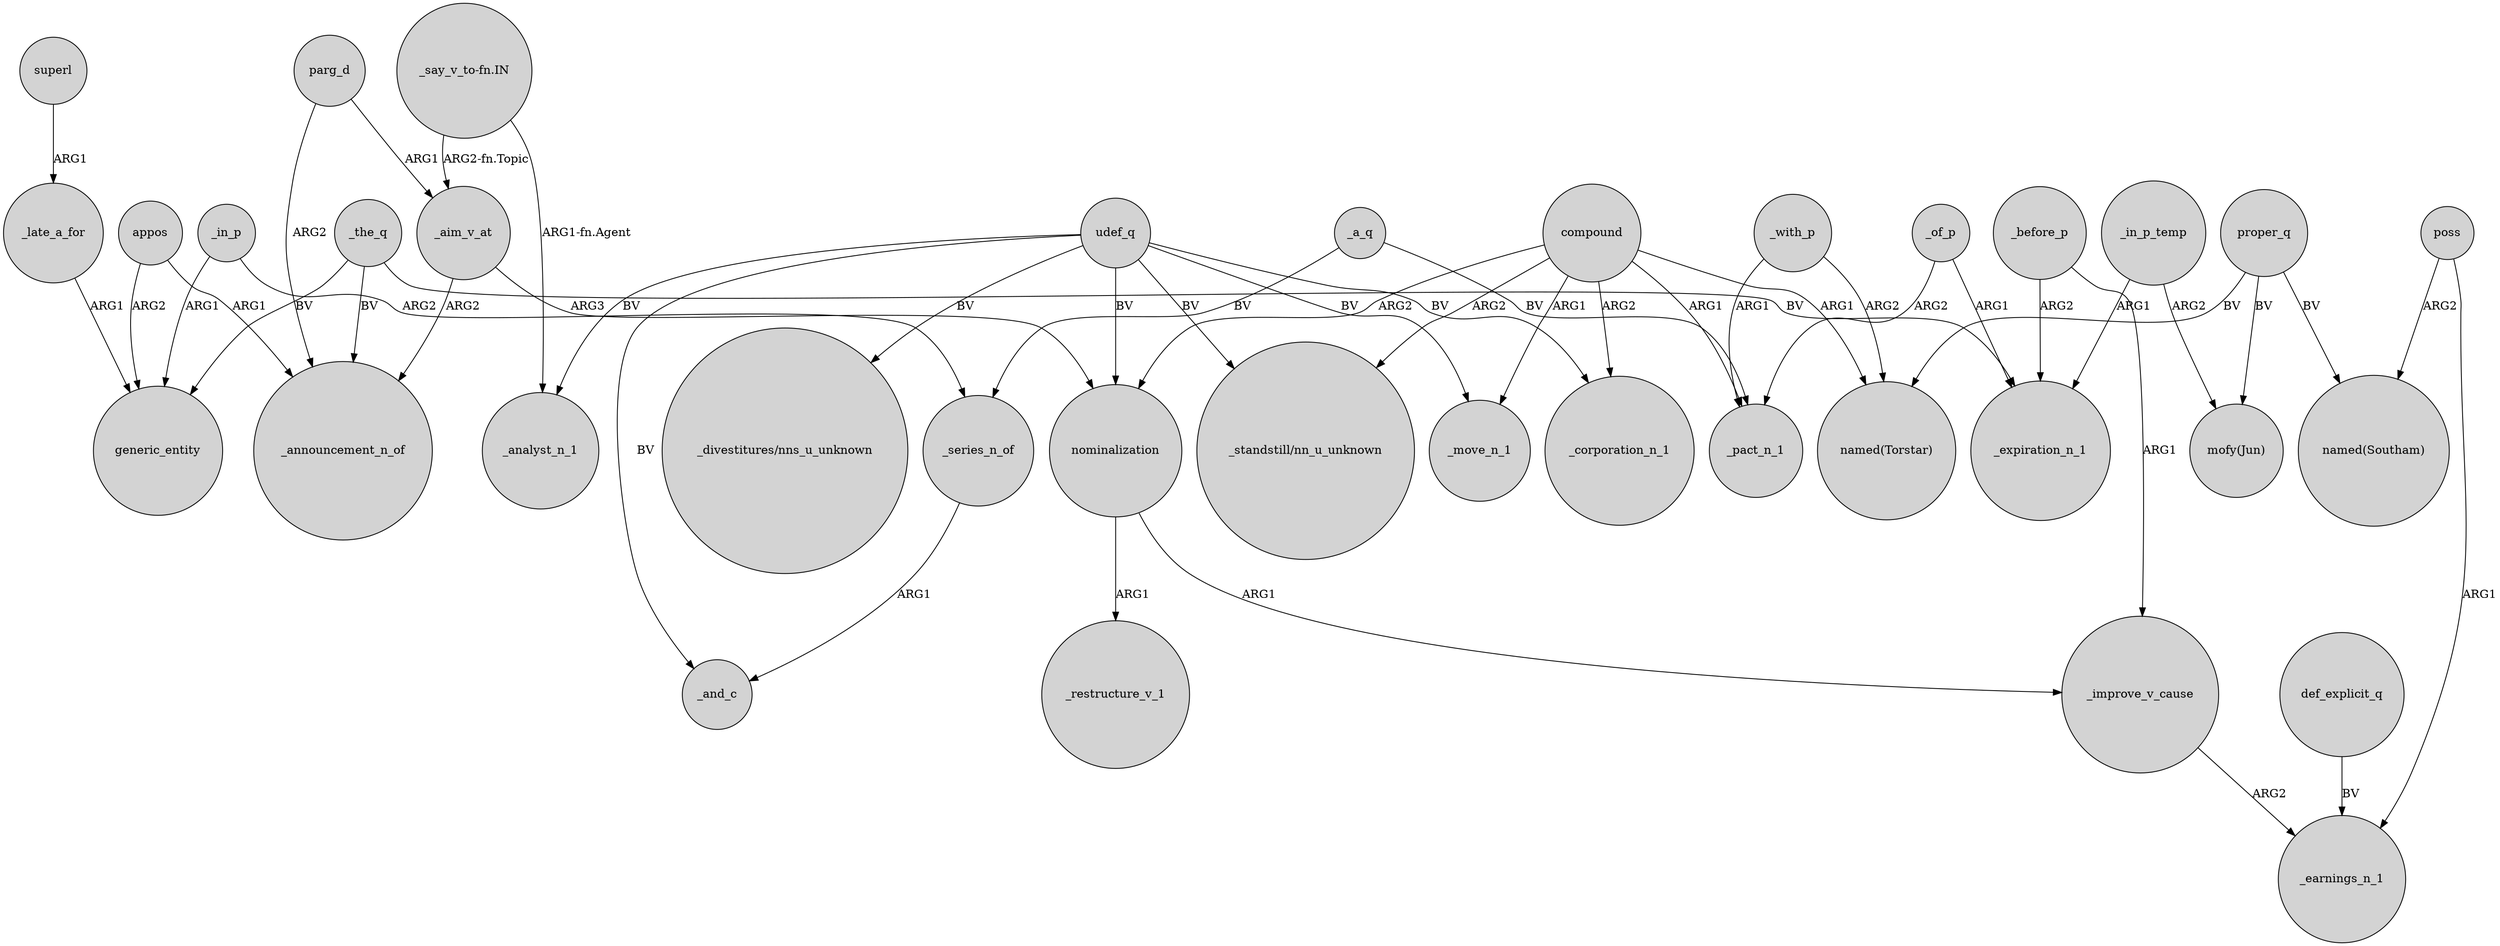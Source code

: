 digraph {
	node [shape=circle style=filled]
	appos -> _announcement_n_of [label=ARG1]
	_the_q -> generic_entity [label=BV]
	compound -> "named(Torstar)" [label=ARG1]
	proper_q -> "named(Southam)" [label=BV]
	_with_p -> "named(Torstar)" [label=ARG2]
	udef_q -> "_divestitures/nns_u_unknown" [label=BV]
	parg_d -> _aim_v_at [label=ARG1]
	parg_d -> _announcement_n_of [label=ARG2]
	nominalization -> _improve_v_cause [label=ARG1]
	_aim_v_at -> nominalization [label=ARG3]
	compound -> "_standstill/nn_u_unknown" [label=ARG2]
	udef_q -> _move_n_1 [label=BV]
	_improve_v_cause -> _earnings_n_1 [label=ARG2]
	compound -> _corporation_n_1 [label=ARG2]
	superl -> _late_a_for [label=ARG1]
	_of_p -> _pact_n_1 [label=ARG2]
	proper_q -> "mofy(Jun)" [label=BV]
	_the_q -> _expiration_n_1 [label=BV]
	appos -> generic_entity [label=ARG2]
	"_say_v_to-fn.IN" -> _aim_v_at [label="ARG2-fn.Topic"]
	compound -> nominalization [label=ARG2]
	_late_a_for -> generic_entity [label=ARG1]
	compound -> _pact_n_1 [label=ARG1]
	_series_n_of -> _and_c [label=ARG1]
	nominalization -> _restructure_v_1 [label=ARG1]
	udef_q -> _corporation_n_1 [label=BV]
	compound -> _move_n_1 [label=ARG1]
	_the_q -> _announcement_n_of [label=BV]
	_in_p_temp -> _expiration_n_1 [label=ARG1]
	"_say_v_to-fn.IN" -> _analyst_n_1 [label="ARG1-fn.Agent"]
	_a_q -> _series_n_of [label=BV]
	_before_p -> _improve_v_cause [label=ARG1]
	udef_q -> nominalization [label=BV]
	_in_p_temp -> "mofy(Jun)" [label=ARG2]
	poss -> _earnings_n_1 [label=ARG1]
	_before_p -> _expiration_n_1 [label=ARG2]
	_with_p -> _pact_n_1 [label=ARG1]
	udef_q -> "_standstill/nn_u_unknown" [label=BV]
	_in_p -> _series_n_of [label=ARG2]
	proper_q -> "named(Torstar)" [label=BV]
	_of_p -> _expiration_n_1 [label=ARG1]
	_in_p -> generic_entity [label=ARG1]
	def_explicit_q -> _earnings_n_1 [label=BV]
	udef_q -> _and_c [label=BV]
	udef_q -> _analyst_n_1 [label=BV]
	poss -> "named(Southam)" [label=ARG2]
	_a_q -> _pact_n_1 [label=BV]
	_aim_v_at -> _announcement_n_of [label=ARG2]
}
